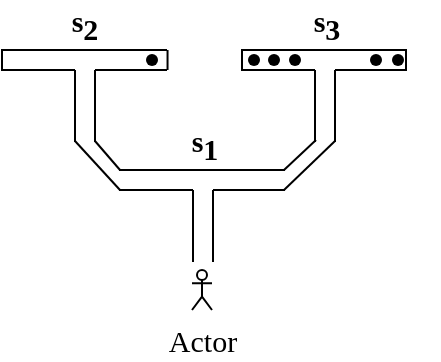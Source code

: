<mxfile version="20.6.0" type="github">
  <diagram id="vQhc-LN_o8leNg1Mxk0Y" name="Seite-1">
    <mxGraphModel dx="984" dy="500" grid="1" gridSize="10" guides="1" tooltips="1" connect="1" arrows="1" fold="1" page="1" pageScale="1" pageWidth="827" pageHeight="1169" math="0" shadow="0">
      <root>
        <mxCell id="0" />
        <mxCell id="1" parent="0" />
        <mxCell id="opA1cYsUA3QZYckgHqJ2-3" value="" style="shape=partialRectangle;whiteSpace=wrap;html=1;left=0;right=0;fillColor=none;fontFamily=Times New Roman;fontSize=15;" parent="1" vertex="1">
          <mxGeometry x="177" y="30" width="35" height="10" as="geometry" />
        </mxCell>
        <mxCell id="opA1cYsUA3QZYckgHqJ2-4" value="" style="shape=partialRectangle;whiteSpace=wrap;html=1;left=0;right=0;fillColor=none;fontFamily=Times New Roman;fontSize=15;" parent="1" vertex="1">
          <mxGeometry x="130" y="30" width="36" height="10" as="geometry" />
        </mxCell>
        <mxCell id="opA1cYsUA3QZYckgHqJ2-7" value="" style="shape=partialRectangle;whiteSpace=wrap;html=1;left=0;right=0;fillColor=none;rotation=90;fontFamily=Times New Roman;fontSize=15;" parent="1" vertex="1">
          <mxGeometry x="154" y="53" width="35" height="10" as="geometry" />
        </mxCell>
        <mxCell id="opA1cYsUA3QZYckgHqJ2-11" value="" style="endArrow=none;html=1;rounded=0;exitX=0;exitY=0;exitDx=0;exitDy=0;fontFamily=Times New Roman;fontSize=15;" parent="1" source="opA1cYsUA3QZYckgHqJ2-4" edge="1">
          <mxGeometry width="50" height="50" relative="1" as="geometry">
            <mxPoint x="170" y="80" as="sourcePoint" />
            <mxPoint x="200" y="30" as="targetPoint" />
          </mxGeometry>
        </mxCell>
        <mxCell id="opA1cYsUA3QZYckgHqJ2-12" value="" style="shape=partialRectangle;whiteSpace=wrap;html=1;left=0;right=0;fillColor=none;fontFamily=Times New Roman;fontSize=15;" parent="1" vertex="1">
          <mxGeometry x="57" y="30" width="35" height="10" as="geometry" />
        </mxCell>
        <mxCell id="opA1cYsUA3QZYckgHqJ2-13" value="" style="shape=partialRectangle;whiteSpace=wrap;html=1;left=0;right=0;fillColor=none;fontFamily=Times New Roman;fontSize=15;" parent="1" vertex="1">
          <mxGeometry x="10" y="30" width="36" height="10" as="geometry" />
        </mxCell>
        <mxCell id="opA1cYsUA3QZYckgHqJ2-14" value="" style="shape=partialRectangle;whiteSpace=wrap;html=1;left=0;right=0;fillColor=none;rotation=90;fontFamily=Times New Roman;fontSize=15;" parent="1" vertex="1">
          <mxGeometry x="34" y="53" width="35" height="10" as="geometry" />
        </mxCell>
        <mxCell id="opA1cYsUA3QZYckgHqJ2-15" value="" style="endArrow=none;html=1;rounded=0;exitX=0;exitY=0;exitDx=0;exitDy=0;fontFamily=Times New Roman;fontSize=15;" parent="1" source="opA1cYsUA3QZYckgHqJ2-13" edge="1">
          <mxGeometry width="50" height="50" relative="1" as="geometry">
            <mxPoint x="50" y="80" as="sourcePoint" />
            <mxPoint x="80" y="30" as="targetPoint" />
          </mxGeometry>
        </mxCell>
        <mxCell id="opA1cYsUA3QZYckgHqJ2-17" value="" style="shape=partialRectangle;whiteSpace=wrap;html=1;left=0;right=0;fillColor=none;fontFamily=Times New Roman;fontSize=15;" parent="1" vertex="1">
          <mxGeometry x="116" y="90" width="35" height="10" as="geometry" />
        </mxCell>
        <mxCell id="opA1cYsUA3QZYckgHqJ2-18" value="" style="shape=partialRectangle;whiteSpace=wrap;html=1;left=0;right=0;fillColor=none;fontFamily=Times New Roman;fontSize=15;" parent="1" vertex="1">
          <mxGeometry x="69" y="90" width="36" height="10" as="geometry" />
        </mxCell>
        <mxCell id="opA1cYsUA3QZYckgHqJ2-19" value="" style="shape=partialRectangle;whiteSpace=wrap;html=1;left=0;right=0;fillColor=none;rotation=90;fontFamily=Times New Roman;fontSize=15;" parent="1" vertex="1">
          <mxGeometry x="93" y="113" width="35" height="10" as="geometry" />
        </mxCell>
        <mxCell id="opA1cYsUA3QZYckgHqJ2-20" value="" style="endArrow=none;html=1;rounded=0;exitX=0;exitY=0;exitDx=0;exitDy=0;fontFamily=Times New Roman;fontSize=15;" parent="1" source="opA1cYsUA3QZYckgHqJ2-18" edge="1">
          <mxGeometry width="50" height="50" relative="1" as="geometry">
            <mxPoint x="109" y="140" as="sourcePoint" />
            <mxPoint x="139" y="90" as="targetPoint" />
          </mxGeometry>
        </mxCell>
        <mxCell id="opA1cYsUA3QZYckgHqJ2-22" value="" style="endArrow=none;html=1;rounded=0;exitX=1;exitY=0;exitDx=0;exitDy=0;fontFamily=Times New Roman;fontSize=15;" parent="1" source="opA1cYsUA3QZYckgHqJ2-17" edge="1">
          <mxGeometry width="50" height="50" relative="1" as="geometry">
            <mxPoint x="117" y="125" as="sourcePoint" />
            <mxPoint x="167" y="75" as="targetPoint" />
          </mxGeometry>
        </mxCell>
        <mxCell id="opA1cYsUA3QZYckgHqJ2-23" value="" style="endArrow=none;html=1;rounded=0;exitX=1;exitY=0;exitDx=0;exitDy=0;entryX=1;entryY=0;entryDx=0;entryDy=0;fontFamily=Times New Roman;fontSize=15;" parent="1" target="opA1cYsUA3QZYckgHqJ2-7" edge="1">
          <mxGeometry width="50" height="50" relative="1" as="geometry">
            <mxPoint x="151" y="100" as="sourcePoint" />
            <mxPoint x="167" y="85" as="targetPoint" />
          </mxGeometry>
        </mxCell>
        <mxCell id="opA1cYsUA3QZYckgHqJ2-24" value="" style="endArrow=none;html=1;rounded=0;entryX=1;entryY=0;entryDx=0;entryDy=0;exitX=0;exitY=0;exitDx=0;exitDy=0;fontFamily=Times New Roman;fontSize=15;" parent="1" source="opA1cYsUA3QZYckgHqJ2-18" target="opA1cYsUA3QZYckgHqJ2-14" edge="1">
          <mxGeometry width="50" height="50" relative="1" as="geometry">
            <mxPoint x="280" y="130" as="sourcePoint" />
            <mxPoint x="330" y="80" as="targetPoint" />
          </mxGeometry>
        </mxCell>
        <mxCell id="opA1cYsUA3QZYckgHqJ2-25" value="" style="endArrow=none;html=1;rounded=0;exitX=0;exitY=1;exitDx=0;exitDy=0;entryX=1;entryY=1;entryDx=0;entryDy=0;fontFamily=Times New Roman;fontSize=15;" parent="1" source="opA1cYsUA3QZYckgHqJ2-18" target="opA1cYsUA3QZYckgHqJ2-14" edge="1">
          <mxGeometry width="50" height="50" relative="1" as="geometry">
            <mxPoint x="171" y="110" as="sourcePoint" />
            <mxPoint x="187" y="95" as="targetPoint" />
          </mxGeometry>
        </mxCell>
        <mxCell id="opA1cYsUA3QZYckgHqJ2-27" value="Actor" style="shape=umlActor;verticalLabelPosition=bottom;verticalAlign=top;html=1;outlineConnect=0;fontFamily=Times New Roman;fontSize=15;" parent="1" vertex="1">
          <mxGeometry x="105" y="140" width="10" height="20" as="geometry" />
        </mxCell>
        <mxCell id="opA1cYsUA3QZYckgHqJ2-37" value="s&lt;sub style=&quot;font-size: 15px;&quot;&gt;2&lt;/sub&gt;" style="text;strokeColor=none;fillColor=none;html=1;fontSize=15;fontStyle=1;verticalAlign=middle;align=center;fontFamily=Times New Roman;" parent="1" vertex="1">
          <mxGeometry x="46" y="10" width="10" height="13" as="geometry" />
        </mxCell>
        <mxCell id="opA1cYsUA3QZYckgHqJ2-38" value="&lt;span style=&quot;font-size: 15px;&quot;&gt;&lt;span style=&quot;font-size: 15px;&quot;&gt;s&lt;sub style=&quot;font-size: 15px;&quot;&gt;1&lt;/sub&gt;&lt;br style=&quot;font-size: 15px;&quot;&gt;&lt;/span&gt;&lt;/span&gt;" style="text;strokeColor=none;fillColor=none;html=1;fontSize=15;fontStyle=1;verticalAlign=middle;align=center;fontFamily=Times New Roman;" parent="1" vertex="1">
          <mxGeometry x="105.5" y="70" width="10" height="13" as="geometry" />
        </mxCell>
        <mxCell id="opA1cYsUA3QZYckgHqJ2-39" value="&lt;span style=&quot;font-size: 15px;&quot;&gt;&lt;span style=&quot;font-size: 15px;&quot;&gt;s&lt;sub style=&quot;font-size: 15px;&quot;&gt;3&lt;/sub&gt;&lt;br style=&quot;font-size: 15px;&quot;&gt;&lt;/span&gt;&lt;/span&gt;" style="text;strokeColor=none;fillColor=none;html=1;fontSize=15;fontStyle=1;verticalAlign=middle;align=center;fontFamily=Times New Roman;" parent="1" vertex="1">
          <mxGeometry x="166.5" y="10" width="10" height="13" as="geometry" />
        </mxCell>
        <mxCell id="opA1cYsUA3QZYckgHqJ2-43" value="" style="endArrow=none;html=1;rounded=0;fontSize=15;entryX=1;entryY=0;entryDx=0;entryDy=0;exitX=1;exitY=1;exitDx=0;exitDy=0;fontFamily=Times New Roman;" parent="1" source="opA1cYsUA3QZYckgHqJ2-3" target="opA1cYsUA3QZYckgHqJ2-3" edge="1">
          <mxGeometry width="50" height="50" relative="1" as="geometry">
            <mxPoint x="190" y="100" as="sourcePoint" />
            <mxPoint x="240" y="50" as="targetPoint" />
          </mxGeometry>
        </mxCell>
        <mxCell id="opA1cYsUA3QZYckgHqJ2-44" value="" style="endArrow=none;html=1;rounded=0;fontSize=15;entryX=1;entryY=0;entryDx=0;entryDy=0;exitX=1;exitY=1;exitDx=0;exitDy=0;fontFamily=Times New Roman;" parent="1" edge="1">
          <mxGeometry width="50" height="50" relative="1" as="geometry">
            <mxPoint x="130" y="40" as="sourcePoint" />
            <mxPoint x="130" y="30" as="targetPoint" />
          </mxGeometry>
        </mxCell>
        <mxCell id="opA1cYsUA3QZYckgHqJ2-45" value="" style="endArrow=none;html=1;rounded=0;fontSize=15;entryX=1;entryY=0;entryDx=0;entryDy=0;exitX=1;exitY=1;exitDx=0;exitDy=0;fontFamily=Times New Roman;" parent="1" edge="1">
          <mxGeometry width="50" height="50" relative="1" as="geometry">
            <mxPoint x="92.77" y="40" as="sourcePoint" />
            <mxPoint x="92.77" y="30" as="targetPoint" />
          </mxGeometry>
        </mxCell>
        <mxCell id="opA1cYsUA3QZYckgHqJ2-46" value="" style="endArrow=none;html=1;rounded=0;fontSize=15;entryX=1;entryY=0;entryDx=0;entryDy=0;exitX=1;exitY=1;exitDx=0;exitDy=0;fontFamily=Times New Roman;" parent="1" edge="1">
          <mxGeometry width="50" height="50" relative="1" as="geometry">
            <mxPoint x="10" y="40" as="sourcePoint" />
            <mxPoint x="10" y="30" as="targetPoint" />
          </mxGeometry>
        </mxCell>
        <mxCell id="opA1cYsUA3QZYckgHqJ2-47" value="" style="shape=waypoint;sketch=0;fillStyle=solid;size=6;pointerEvents=1;points=[];fillColor=none;resizable=0;rotatable=0;perimeter=centerPerimeter;snapToPoint=1;fontSize=15;fontFamily=Times New Roman;" parent="1" vertex="1">
          <mxGeometry x="65" y="15" width="40" height="40" as="geometry" />
        </mxCell>
        <mxCell id="opA1cYsUA3QZYckgHqJ2-48" value="" style="shape=waypoint;sketch=0;fillStyle=solid;size=6;pointerEvents=1;points=[];fillColor=none;resizable=0;rotatable=0;perimeter=centerPerimeter;snapToPoint=1;fontSize=15;fontFamily=Times New Roman;" parent="1" vertex="1">
          <mxGeometry x="116" y="15" width="40" height="40" as="geometry" />
        </mxCell>
        <mxCell id="opA1cYsUA3QZYckgHqJ2-49" value="" style="shape=waypoint;sketch=0;fillStyle=solid;size=6;pointerEvents=1;points=[];fillColor=none;resizable=0;rotatable=0;perimeter=centerPerimeter;snapToPoint=1;fontSize=15;fontFamily=Times New Roman;" parent="1" vertex="1">
          <mxGeometry x="126" y="15" width="40" height="40" as="geometry" />
        </mxCell>
        <mxCell id="opA1cYsUA3QZYckgHqJ2-50" value="" style="shape=waypoint;sketch=0;fillStyle=solid;size=6;pointerEvents=1;points=[];fillColor=none;resizable=0;rotatable=0;perimeter=centerPerimeter;snapToPoint=1;fontSize=15;fontFamily=Times New Roman;" parent="1" vertex="1">
          <mxGeometry x="188" y="15" width="40" height="40" as="geometry" />
        </mxCell>
        <mxCell id="opA1cYsUA3QZYckgHqJ2-51" value="" style="shape=waypoint;sketch=0;fillStyle=solid;size=6;pointerEvents=1;points=[];fillColor=none;resizable=0;rotatable=0;perimeter=centerPerimeter;snapToPoint=1;fontSize=15;fontFamily=Times New Roman;" parent="1" vertex="1">
          <mxGeometry x="136.5" y="15" width="40" height="40" as="geometry" />
        </mxCell>
        <mxCell id="opA1cYsUA3QZYckgHqJ2-52" value="" style="shape=waypoint;sketch=0;fillStyle=solid;size=6;pointerEvents=1;points=[];fillColor=none;resizable=0;rotatable=0;perimeter=centerPerimeter;snapToPoint=1;fontSize=15;fontFamily=Times New Roman;" parent="1" vertex="1">
          <mxGeometry x="177" y="15" width="40" height="40" as="geometry" />
        </mxCell>
      </root>
    </mxGraphModel>
  </diagram>
</mxfile>
